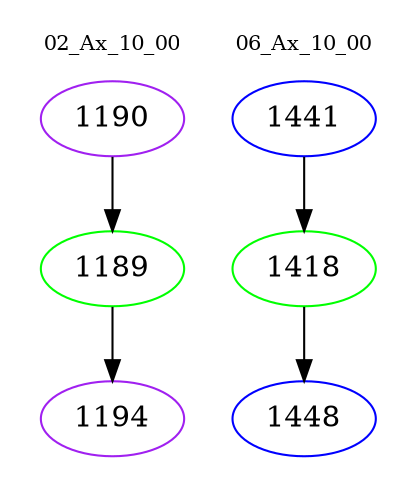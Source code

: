 digraph{
subgraph cluster_0 {
color = white
label = "02_Ax_10_00";
fontsize=10;
T0_1190 [label="1190", color="purple"]
T0_1190 -> T0_1189 [color="black"]
T0_1189 [label="1189", color="green"]
T0_1189 -> T0_1194 [color="black"]
T0_1194 [label="1194", color="purple"]
}
subgraph cluster_1 {
color = white
label = "06_Ax_10_00";
fontsize=10;
T1_1441 [label="1441", color="blue"]
T1_1441 -> T1_1418 [color="black"]
T1_1418 [label="1418", color="green"]
T1_1418 -> T1_1448 [color="black"]
T1_1448 [label="1448", color="blue"]
}
}

